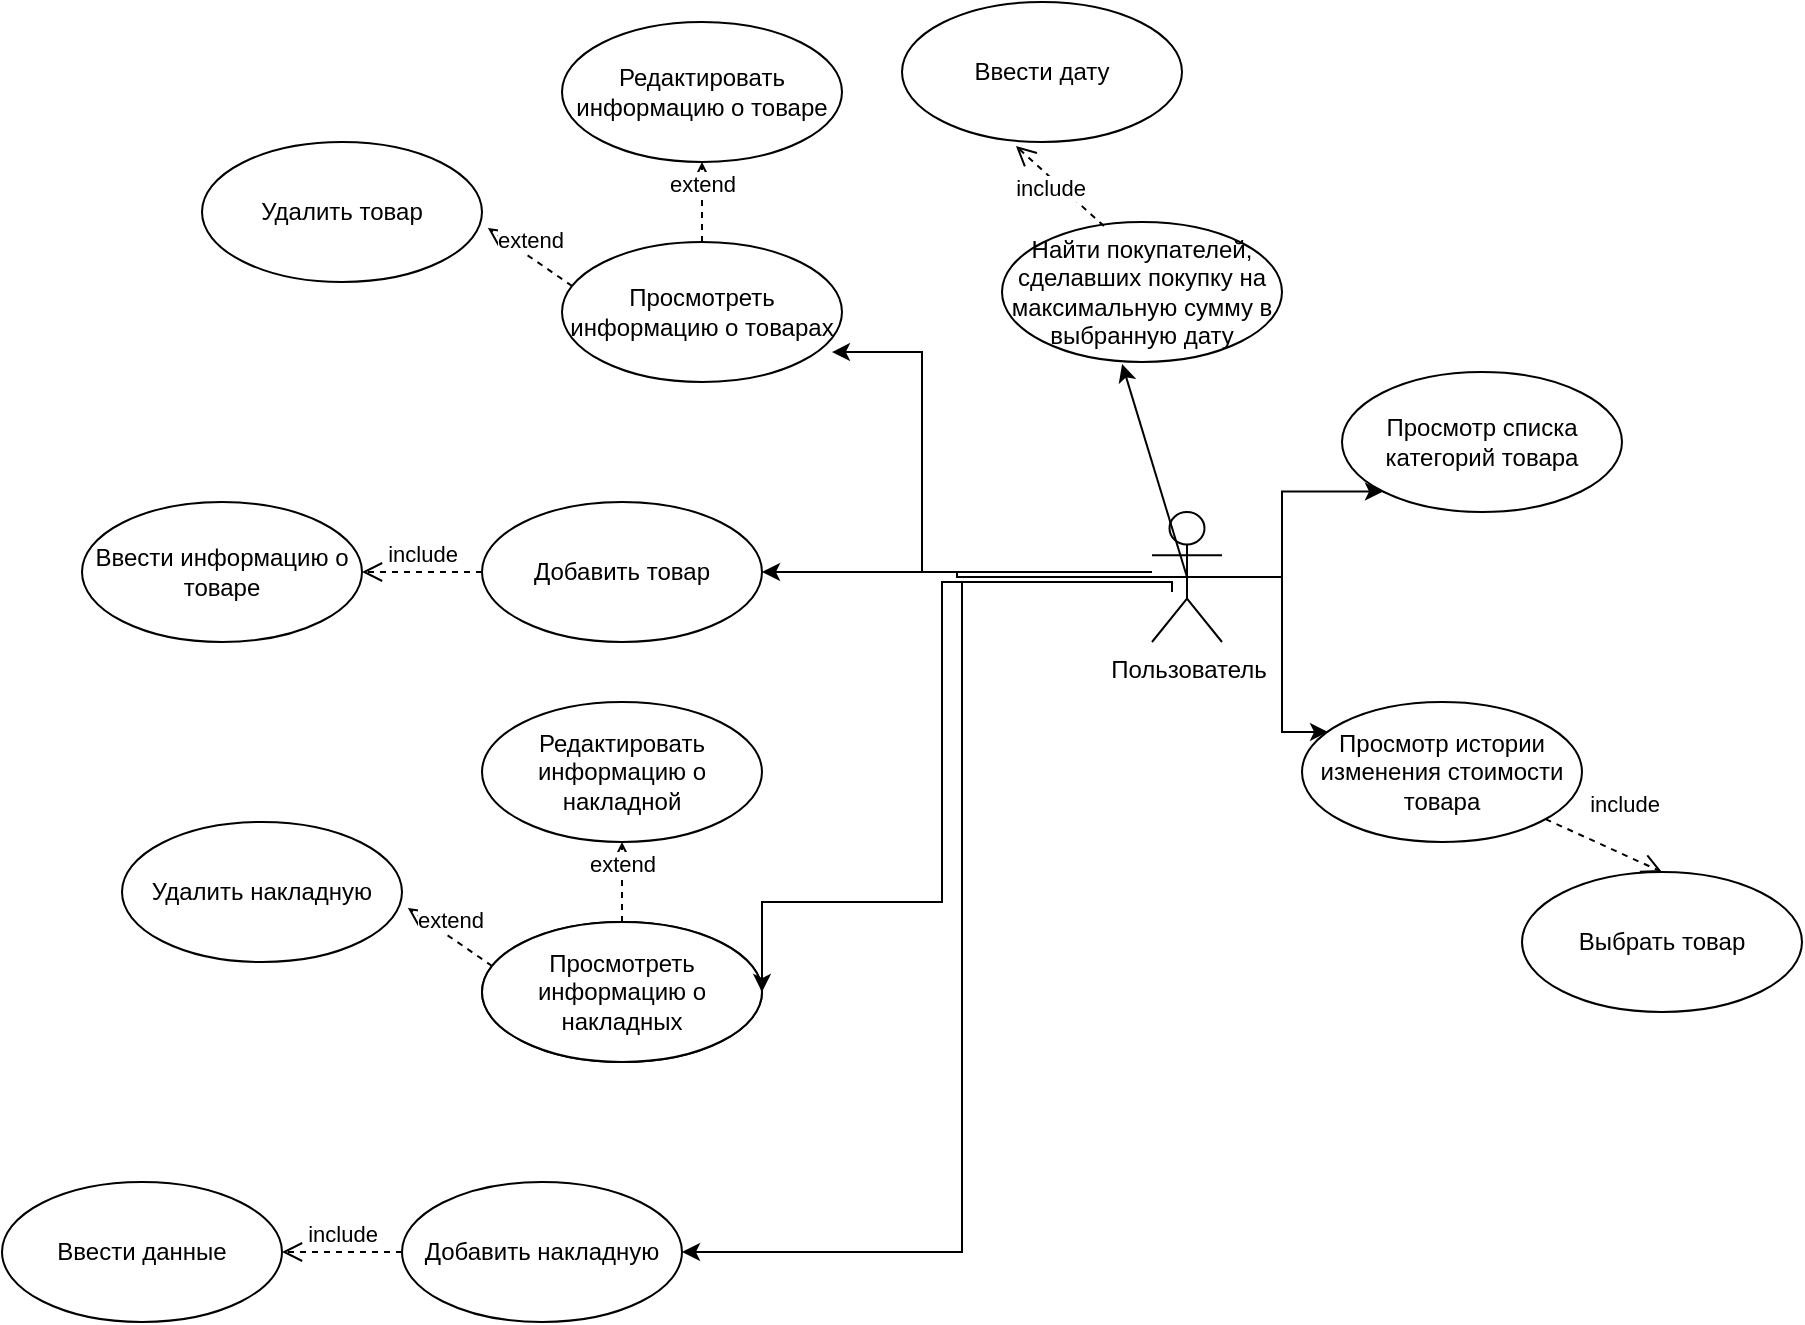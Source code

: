 <mxfile version="22.0.8" type="device">
  <diagram name="Page-1" id="x_3o_u03GA4J-A0KF81_">
    <mxGraphModel dx="2160" dy="762" grid="1" gridSize="10" guides="1" tooltips="1" connect="1" arrows="1" fold="1" page="1" pageScale="1" pageWidth="850" pageHeight="1100" math="0" shadow="0">
      <root>
        <mxCell id="0" />
        <mxCell id="1" parent="0" />
        <mxCell id="Pgpgeu8OY5fbUgtjJ1s9-26" style="edgeStyle=orthogonalEdgeStyle;rounded=0;orthogonalLoop=1;jettySize=auto;html=1;entryX=0;entryY=1;entryDx=0;entryDy=0;" parent="1" source="lp1KZecpzd5FqZBWPoim-1" target="Pgpgeu8OY5fbUgtjJ1s9-25" edge="1">
          <mxGeometry relative="1" as="geometry" />
        </mxCell>
        <mxCell id="lp1KZecpzd5FqZBWPoim-1" value="Пользователь" style="shape=umlActor;verticalLabelPosition=bottom;verticalAlign=top;html=1;outlineConnect=0;" parent="1" vertex="1">
          <mxGeometry x="125" y="335" width="35" height="65" as="geometry" />
        </mxCell>
        <mxCell id="lp1KZecpzd5FqZBWPoim-7" value="Просмотреть информацию о товарах" style="ellipse;whiteSpace=wrap;html=1;" parent="1" vertex="1">
          <mxGeometry x="-170" y="200" width="140" height="70" as="geometry" />
        </mxCell>
        <mxCell id="lp1KZecpzd5FqZBWPoim-13" style="edgeStyle=orthogonalEdgeStyle;rounded=0;orthogonalLoop=1;jettySize=auto;html=1;exitX=0.5;exitY=0.5;exitDx=0;exitDy=0;exitPerimeter=0;entryX=1;entryY=0.5;entryDx=0;entryDy=0;" parent="1" source="lp1KZecpzd5FqZBWPoim-1" target="Pgpgeu8OY5fbUgtjJ1s9-5" edge="1">
          <mxGeometry relative="1" as="geometry">
            <mxPoint x="84.06" y="373" as="targetPoint" />
          </mxGeometry>
        </mxCell>
        <mxCell id="Pgpgeu8OY5fbUgtjJ1s9-1" value="Редактировать информацию о товаре" style="ellipse;whiteSpace=wrap;html=1;" parent="1" vertex="1">
          <mxGeometry x="-170" y="90" width="140" height="70" as="geometry" />
        </mxCell>
        <mxCell id="Pgpgeu8OY5fbUgtjJ1s9-2" value="extend" style="html=1;verticalAlign=bottom;endArrow=open;dashed=1;endSize=8;curved=0;rounded=0;entryX=0.5;entryY=1;entryDx=0;entryDy=0;exitX=0.5;exitY=0;exitDx=0;exitDy=0;" parent="1" source="lp1KZecpzd5FqZBWPoim-7" target="Pgpgeu8OY5fbUgtjJ1s9-1" edge="1">
          <mxGeometry relative="1" as="geometry">
            <mxPoint x="209.497" y="365.251" as="sourcePoint" />
            <mxPoint x="311" y="390" as="targetPoint" />
          </mxGeometry>
        </mxCell>
        <mxCell id="Pgpgeu8OY5fbUgtjJ1s9-3" value="Удалить товар" style="ellipse;whiteSpace=wrap;html=1;" parent="1" vertex="1">
          <mxGeometry x="-350" y="150" width="140" height="70" as="geometry" />
        </mxCell>
        <mxCell id="Pgpgeu8OY5fbUgtjJ1s9-4" value="extend" style="html=1;verticalAlign=bottom;endArrow=open;dashed=1;endSize=8;curved=0;rounded=0;entryX=1.021;entryY=0.614;entryDx=0;entryDy=0;exitX=0.036;exitY=0.314;exitDx=0;exitDy=0;entryPerimeter=0;exitPerimeter=0;" parent="1" source="lp1KZecpzd5FqZBWPoim-7" target="Pgpgeu8OY5fbUgtjJ1s9-3" edge="1">
          <mxGeometry relative="1" as="geometry">
            <mxPoint x="-90" y="210" as="sourcePoint" />
            <mxPoint x="-90" y="170" as="targetPoint" />
          </mxGeometry>
        </mxCell>
        <mxCell id="Pgpgeu8OY5fbUgtjJ1s9-5" value="Добавить товар" style="ellipse;whiteSpace=wrap;html=1;" parent="1" vertex="1">
          <mxGeometry x="-210" y="330" width="140" height="70" as="geometry" />
        </mxCell>
        <mxCell id="Pgpgeu8OY5fbUgtjJ1s9-6" value="Ввести информацию о товаре" style="ellipse;whiteSpace=wrap;html=1;" parent="1" vertex="1">
          <mxGeometry x="-410" y="330" width="140" height="70" as="geometry" />
        </mxCell>
        <mxCell id="Pgpgeu8OY5fbUgtjJ1s9-7" value="include" style="html=1;verticalAlign=bottom;endArrow=open;dashed=1;endSize=8;curved=0;rounded=0;entryX=1;entryY=0.5;entryDx=0;entryDy=0;exitX=0;exitY=0.5;exitDx=0;exitDy=0;" parent="1" source="Pgpgeu8OY5fbUgtjJ1s9-5" target="Pgpgeu8OY5fbUgtjJ1s9-6" edge="1">
          <mxGeometry relative="1" as="geometry">
            <mxPoint x="160" y="355" as="sourcePoint" />
            <mxPoint x="-90" y="280" as="targetPoint" />
          </mxGeometry>
        </mxCell>
        <mxCell id="Pgpgeu8OY5fbUgtjJ1s9-8" style="edgeStyle=orthogonalEdgeStyle;rounded=0;orthogonalLoop=1;jettySize=auto;html=1;entryX=0.964;entryY=0.786;entryDx=0;entryDy=0;entryPerimeter=0;" parent="1" source="lp1KZecpzd5FqZBWPoim-1" target="lp1KZecpzd5FqZBWPoim-7" edge="1">
          <mxGeometry relative="1" as="geometry">
            <mxPoint x="150" y="375" as="sourcePoint" />
            <mxPoint x="-60" y="375" as="targetPoint" />
            <Array as="points">
              <mxPoint x="10" y="365" />
              <mxPoint x="10" y="255" />
            </Array>
          </mxGeometry>
        </mxCell>
        <mxCell id="Pgpgeu8OY5fbUgtjJ1s9-9" value="Найти покупателей, сделавших покупку на максимальную сумму в выбранную дату" style="ellipse;whiteSpace=wrap;html=1;" parent="1" vertex="1">
          <mxGeometry x="50" y="190" width="140" height="70" as="geometry" />
        </mxCell>
        <mxCell id="Pgpgeu8OY5fbUgtjJ1s9-10" value="Просмотреть информацию о товарах" style="ellipse;whiteSpace=wrap;html=1;" parent="1" vertex="1">
          <mxGeometry x="-210" y="540" width="140" height="70" as="geometry" />
        </mxCell>
        <mxCell id="Pgpgeu8OY5fbUgtjJ1s9-11" value="Редактировать информацию о накладной" style="ellipse;whiteSpace=wrap;html=1;" parent="1" vertex="1">
          <mxGeometry x="-210" y="430" width="140" height="70" as="geometry" />
        </mxCell>
        <mxCell id="Pgpgeu8OY5fbUgtjJ1s9-12" value="extend" style="html=1;verticalAlign=bottom;endArrow=open;dashed=1;endSize=8;curved=0;rounded=0;entryX=0.5;entryY=1;entryDx=0;entryDy=0;exitX=0.5;exitY=0;exitDx=0;exitDy=0;" parent="1" source="Pgpgeu8OY5fbUgtjJ1s9-10" target="Pgpgeu8OY5fbUgtjJ1s9-11" edge="1">
          <mxGeometry relative="1" as="geometry">
            <mxPoint x="169.497" y="705.251" as="sourcePoint" />
            <mxPoint x="271" y="730" as="targetPoint" />
          </mxGeometry>
        </mxCell>
        <mxCell id="Pgpgeu8OY5fbUgtjJ1s9-13" value="Удалить накладную" style="ellipse;whiteSpace=wrap;html=1;" parent="1" vertex="1">
          <mxGeometry x="-390" y="490" width="140" height="70" as="geometry" />
        </mxCell>
        <mxCell id="Pgpgeu8OY5fbUgtjJ1s9-14" value="extend" style="html=1;verticalAlign=bottom;endArrow=open;dashed=1;endSize=8;curved=0;rounded=0;entryX=1.021;entryY=0.614;entryDx=0;entryDy=0;exitX=0.036;exitY=0.314;exitDx=0;exitDy=0;entryPerimeter=0;exitPerimeter=0;" parent="1" source="Pgpgeu8OY5fbUgtjJ1s9-10" target="Pgpgeu8OY5fbUgtjJ1s9-13" edge="1">
          <mxGeometry relative="1" as="geometry">
            <mxPoint x="-130" y="550" as="sourcePoint" />
            <mxPoint x="-130" y="510" as="targetPoint" />
          </mxGeometry>
        </mxCell>
        <mxCell id="Pgpgeu8OY5fbUgtjJ1s9-15" value="Добавить накладную" style="ellipse;whiteSpace=wrap;html=1;" parent="1" vertex="1">
          <mxGeometry x="-250" y="670" width="140" height="70" as="geometry" />
        </mxCell>
        <mxCell id="Pgpgeu8OY5fbUgtjJ1s9-16" value="Ввести данные" style="ellipse;whiteSpace=wrap;html=1;" parent="1" vertex="1">
          <mxGeometry x="-450" y="670" width="140" height="70" as="geometry" />
        </mxCell>
        <mxCell id="Pgpgeu8OY5fbUgtjJ1s9-17" value="include" style="html=1;verticalAlign=bottom;endArrow=open;dashed=1;endSize=8;curved=0;rounded=0;entryX=1;entryY=0.5;entryDx=0;entryDy=0;exitX=0;exitY=0.5;exitDx=0;exitDy=0;" parent="1" source="Pgpgeu8OY5fbUgtjJ1s9-15" target="Pgpgeu8OY5fbUgtjJ1s9-16" edge="1">
          <mxGeometry relative="1" as="geometry">
            <mxPoint x="120" y="695" as="sourcePoint" />
            <mxPoint x="-130" y="620" as="targetPoint" />
          </mxGeometry>
        </mxCell>
        <mxCell id="Pgpgeu8OY5fbUgtjJ1s9-18" value="Просмотреть информацию о накладных" style="ellipse;whiteSpace=wrap;html=1;" parent="1" vertex="1">
          <mxGeometry x="-210" y="540" width="140" height="70" as="geometry" />
        </mxCell>
        <mxCell id="Pgpgeu8OY5fbUgtjJ1s9-19" style="edgeStyle=orthogonalEdgeStyle;rounded=0;orthogonalLoop=1;jettySize=auto;html=1;entryX=1;entryY=0.5;entryDx=0;entryDy=0;" parent="1" target="Pgpgeu8OY5fbUgtjJ1s9-18" edge="1">
          <mxGeometry relative="1" as="geometry">
            <mxPoint x="135" y="375" as="sourcePoint" />
            <mxPoint x="-25" y="265" as="targetPoint" />
            <Array as="points">
              <mxPoint x="135" y="370" />
              <mxPoint x="20" y="370" />
              <mxPoint x="20" y="530" />
              <mxPoint x="-70" y="530" />
            </Array>
          </mxGeometry>
        </mxCell>
        <mxCell id="Pgpgeu8OY5fbUgtjJ1s9-20" style="edgeStyle=orthogonalEdgeStyle;rounded=0;orthogonalLoop=1;jettySize=auto;html=1;entryX=1;entryY=0.5;entryDx=0;entryDy=0;" parent="1" source="lp1KZecpzd5FqZBWPoim-1" target="Pgpgeu8OY5fbUgtjJ1s9-15" edge="1">
          <mxGeometry relative="1" as="geometry">
            <mxPoint x="145" y="385" as="sourcePoint" />
            <mxPoint x="-60" y="585" as="targetPoint" />
            <Array as="points">
              <mxPoint x="30" y="370" />
              <mxPoint x="30" y="705" />
            </Array>
          </mxGeometry>
        </mxCell>
        <mxCell id="Pgpgeu8OY5fbUgtjJ1s9-21" value="" style="endArrow=classic;html=1;rounded=0;exitX=0.5;exitY=0.5;exitDx=0;exitDy=0;exitPerimeter=0;entryX=0.429;entryY=1.014;entryDx=0;entryDy=0;entryPerimeter=0;" parent="1" source="lp1KZecpzd5FqZBWPoim-1" target="Pgpgeu8OY5fbUgtjJ1s9-9" edge="1">
          <mxGeometry width="50" height="50" relative="1" as="geometry">
            <mxPoint x="140" y="320" as="sourcePoint" />
            <mxPoint x="190" y="270" as="targetPoint" />
          </mxGeometry>
        </mxCell>
        <mxCell id="Pgpgeu8OY5fbUgtjJ1s9-22" value="Ввести дату" style="ellipse;whiteSpace=wrap;html=1;" parent="1" vertex="1">
          <mxGeometry y="80" width="140" height="70" as="geometry" />
        </mxCell>
        <mxCell id="Pgpgeu8OY5fbUgtjJ1s9-23" value="include" style="html=1;verticalAlign=bottom;endArrow=open;dashed=1;endSize=8;curved=0;rounded=0;entryX=0.407;entryY=1.029;entryDx=0;entryDy=0;exitX=0.364;exitY=0.029;exitDx=0;exitDy=0;entryPerimeter=0;exitPerimeter=0;" parent="1" source="Pgpgeu8OY5fbUgtjJ1s9-9" target="Pgpgeu8OY5fbUgtjJ1s9-22" edge="1">
          <mxGeometry x="-0.098" y="11" relative="1" as="geometry">
            <mxPoint x="94.94" y="207.98" as="sourcePoint" />
            <mxPoint x="85" y="162.99" as="targetPoint" />
            <mxPoint as="offset" />
          </mxGeometry>
        </mxCell>
        <mxCell id="Pgpgeu8OY5fbUgtjJ1s9-25" value="Просмотр списка категорий товара" style="ellipse;whiteSpace=wrap;html=1;" parent="1" vertex="1">
          <mxGeometry x="220" y="265" width="140" height="70" as="geometry" />
        </mxCell>
        <mxCell id="zCQ0HCm75yMwrZ9BOi_F-1" value="Просмотр истории изменения стоимости товара" style="ellipse;whiteSpace=wrap;html=1;" vertex="1" parent="1">
          <mxGeometry x="200" y="430" width="140" height="70" as="geometry" />
        </mxCell>
        <mxCell id="zCQ0HCm75yMwrZ9BOi_F-2" style="edgeStyle=orthogonalEdgeStyle;rounded=0;orthogonalLoop=1;jettySize=auto;html=1;exitX=0.5;exitY=0.5;exitDx=0;exitDy=0;exitPerimeter=0;entryX=0.093;entryY=0.214;entryDx=0;entryDy=0;entryPerimeter=0;" edge="1" parent="1" source="lp1KZecpzd5FqZBWPoim-1" target="zCQ0HCm75yMwrZ9BOi_F-1">
          <mxGeometry relative="1" as="geometry">
            <Array as="points">
              <mxPoint x="190" y="368" />
              <mxPoint x="190" y="445" />
            </Array>
          </mxGeometry>
        </mxCell>
        <mxCell id="zCQ0HCm75yMwrZ9BOi_F-3" value="Выбрать товар" style="ellipse;whiteSpace=wrap;html=1;" vertex="1" parent="1">
          <mxGeometry x="310" y="515" width="140" height="70" as="geometry" />
        </mxCell>
        <mxCell id="zCQ0HCm75yMwrZ9BOi_F-4" value="include" style="html=1;verticalAlign=bottom;endArrow=open;dashed=1;endSize=8;curved=0;rounded=0;entryX=0.5;entryY=0;entryDx=0;entryDy=0;" edge="1" parent="1" source="zCQ0HCm75yMwrZ9BOi_F-1" target="zCQ0HCm75yMwrZ9BOi_F-3">
          <mxGeometry x="0.107" y="14" relative="1" as="geometry">
            <mxPoint x="111" y="202" as="sourcePoint" />
            <mxPoint x="67" y="162" as="targetPoint" />
            <mxPoint x="1" as="offset" />
          </mxGeometry>
        </mxCell>
      </root>
    </mxGraphModel>
  </diagram>
</mxfile>
